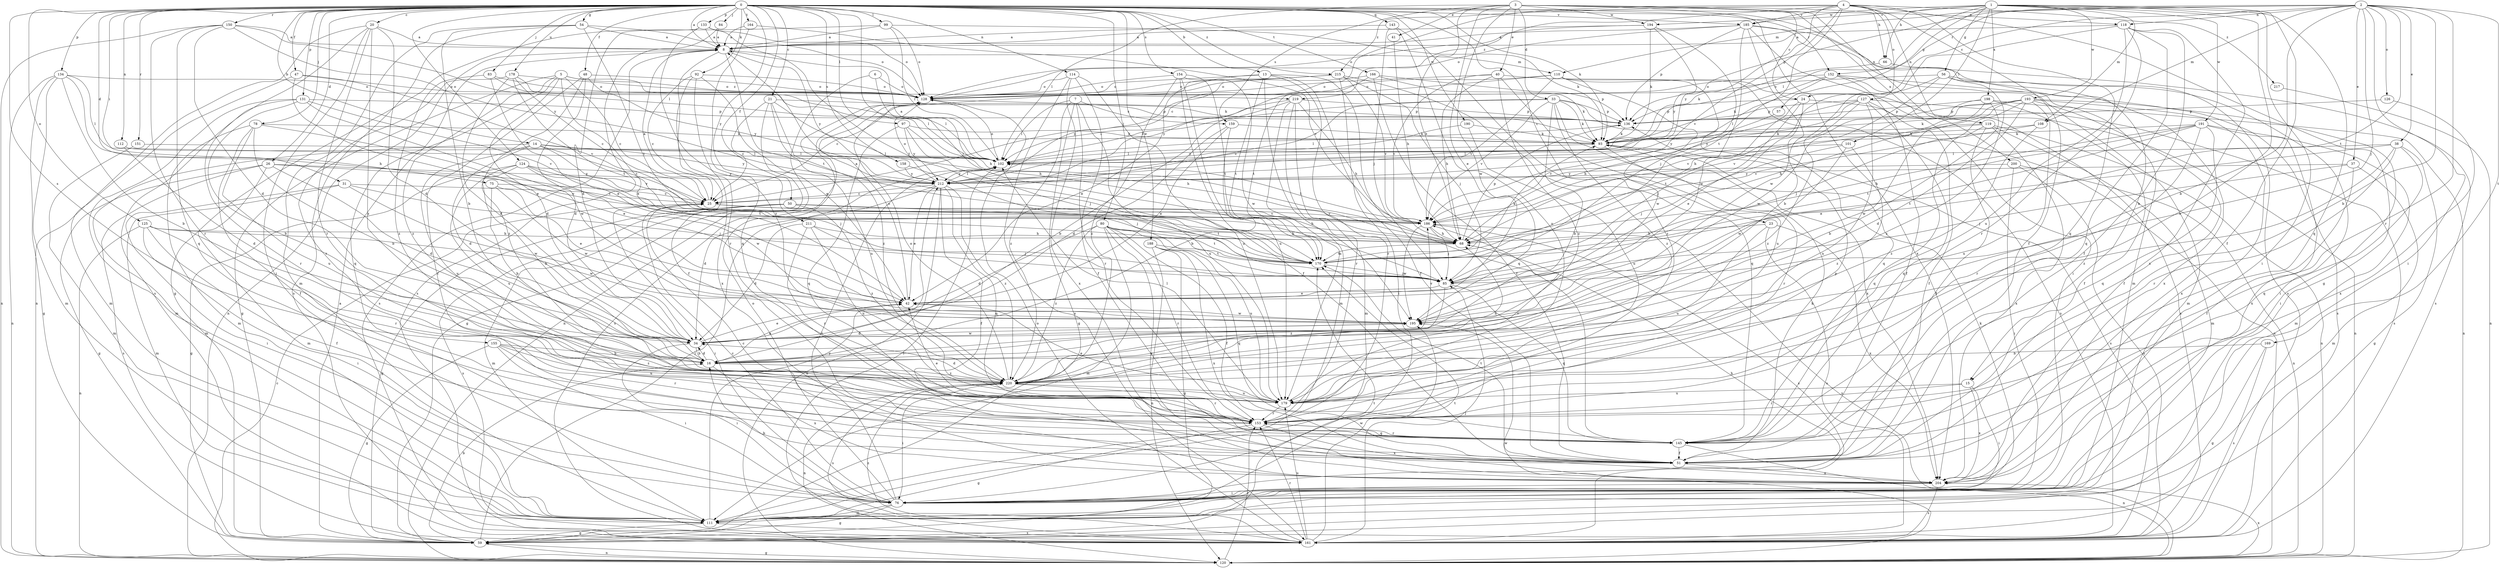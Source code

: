 strict digraph  {
0;
1;
2;
3;
4;
5;
6;
7;
8;
13;
14;
15;
16;
20;
21;
23;
24;
25;
26;
31;
33;
34;
37;
38;
40;
41;
42;
47;
48;
50;
51;
54;
56;
57;
59;
66;
68;
75;
76;
78;
80;
83;
84;
85;
92;
93;
97;
99;
101;
102;
108;
110;
111;
112;
114;
118;
119;
120;
124;
125;
126;
127;
128;
131;
133;
134;
136;
143;
145;
150;
151;
152;
153;
154;
155;
158;
159;
161;
164;
166;
169;
170;
178;
179;
185;
186;
188;
190;
191;
193;
194;
195;
198;
200;
204;
211;
212;
215;
217;
219;
220;
0 -> 8  [label=a];
0 -> 13  [label=b];
0 -> 14  [label=b];
0 -> 15  [label=b];
0 -> 20  [label=c];
0 -> 21  [label=c];
0 -> 23  [label=c];
0 -> 26  [label=d];
0 -> 31  [label=d];
0 -> 47  [label=f];
0 -> 48  [label=f];
0 -> 50  [label=f];
0 -> 54  [label=g];
0 -> 75  [label=i];
0 -> 78  [label=j];
0 -> 80  [label=j];
0 -> 83  [label=j];
0 -> 84  [label=j];
0 -> 85  [label=j];
0 -> 92  [label=k];
0 -> 93  [label=k];
0 -> 97  [label=l];
0 -> 99  [label=l];
0 -> 112  [label=n];
0 -> 114  [label=n];
0 -> 118  [label=n];
0 -> 124  [label=o];
0 -> 125  [label=o];
0 -> 131  [label=p];
0 -> 133  [label=p];
0 -> 134  [label=p];
0 -> 143  [label=q];
0 -> 150  [label=r];
0 -> 151  [label=r];
0 -> 152  [label=r];
0 -> 154  [label=s];
0 -> 155  [label=s];
0 -> 158  [label=s];
0 -> 164  [label=t];
0 -> 166  [label=t];
0 -> 178  [label=u];
0 -> 185  [label=v];
0 -> 188  [label=w];
0 -> 190  [label=w];
0 -> 211  [label=y];
0 -> 215  [label=z];
1 -> 51  [label=f];
1 -> 56  [label=g];
1 -> 57  [label=g];
1 -> 66  [label=h];
1 -> 76  [label=i];
1 -> 101  [label=l];
1 -> 102  [label=l];
1 -> 108  [label=m];
1 -> 145  [label=q];
1 -> 179  [label=u];
1 -> 185  [label=v];
1 -> 191  [label=w];
1 -> 193  [label=w];
1 -> 194  [label=w];
1 -> 198  [label=x];
2 -> 15  [label=b];
2 -> 16  [label=b];
2 -> 24  [label=c];
2 -> 37  [label=e];
2 -> 38  [label=e];
2 -> 76  [label=i];
2 -> 85  [label=j];
2 -> 108  [label=m];
2 -> 110  [label=m];
2 -> 118  [label=n];
2 -> 126  [label=o];
2 -> 136  [label=p];
2 -> 152  [label=r];
2 -> 153  [label=r];
2 -> 169  [label=t];
2 -> 170  [label=t];
3 -> 24  [label=c];
3 -> 33  [label=d];
3 -> 40  [label=e];
3 -> 41  [label=e];
3 -> 42  [label=e];
3 -> 66  [label=h];
3 -> 68  [label=h];
3 -> 102  [label=l];
3 -> 119  [label=n];
3 -> 159  [label=s];
3 -> 194  [label=w];
3 -> 195  [label=w];
3 -> 200  [label=x];
3 -> 204  [label=x];
4 -> 25  [label=c];
4 -> 51  [label=f];
4 -> 59  [label=g];
4 -> 119  [label=n];
4 -> 127  [label=o];
4 -> 145  [label=q];
4 -> 170  [label=t];
4 -> 185  [label=v];
4 -> 186  [label=v];
4 -> 212  [label=y];
4 -> 215  [label=z];
4 -> 217  [label=z];
4 -> 219  [label=z];
5 -> 25  [label=c];
5 -> 34  [label=d];
5 -> 42  [label=e];
5 -> 59  [label=g];
5 -> 93  [label=k];
5 -> 145  [label=q];
5 -> 219  [label=z];
5 -> 220  [label=z];
6 -> 68  [label=h];
6 -> 120  [label=n];
6 -> 128  [label=o];
7 -> 59  [label=g];
7 -> 102  [label=l];
7 -> 153  [label=r];
7 -> 159  [label=s];
7 -> 179  [label=u];
7 -> 220  [label=z];
8 -> 110  [label=m];
8 -> 120  [label=n];
8 -> 153  [label=r];
8 -> 161  [label=s];
8 -> 170  [label=t];
8 -> 212  [label=y];
13 -> 42  [label=e];
13 -> 51  [label=f];
13 -> 111  [label=m];
13 -> 128  [label=o];
13 -> 145  [label=q];
13 -> 153  [label=r];
13 -> 170  [label=t];
14 -> 25  [label=c];
14 -> 34  [label=d];
14 -> 102  [label=l];
14 -> 111  [label=m];
14 -> 179  [label=u];
14 -> 186  [label=v];
14 -> 212  [label=y];
15 -> 76  [label=i];
15 -> 153  [label=r];
15 -> 179  [label=u];
15 -> 204  [label=x];
16 -> 34  [label=d];
16 -> 42  [label=e];
16 -> 204  [label=x];
16 -> 220  [label=z];
20 -> 8  [label=a];
20 -> 34  [label=d];
20 -> 76  [label=i];
20 -> 120  [label=n];
20 -> 153  [label=r];
20 -> 161  [label=s];
20 -> 220  [label=z];
21 -> 25  [label=c];
21 -> 59  [label=g];
21 -> 68  [label=h];
21 -> 136  [label=p];
21 -> 179  [label=u];
21 -> 220  [label=z];
23 -> 68  [label=h];
23 -> 161  [label=s];
23 -> 179  [label=u];
23 -> 204  [label=x];
24 -> 42  [label=e];
24 -> 85  [label=j];
24 -> 120  [label=n];
24 -> 136  [label=p];
24 -> 170  [label=t];
25 -> 8  [label=a];
25 -> 68  [label=h];
25 -> 76  [label=i];
25 -> 186  [label=v];
26 -> 34  [label=d];
26 -> 59  [label=g];
26 -> 111  [label=m];
26 -> 161  [label=s];
26 -> 186  [label=v];
26 -> 212  [label=y];
31 -> 25  [label=c];
31 -> 76  [label=i];
31 -> 85  [label=j];
31 -> 111  [label=m];
31 -> 195  [label=w];
33 -> 16  [label=b];
33 -> 25  [label=c];
33 -> 93  [label=k];
33 -> 102  [label=l];
33 -> 120  [label=n];
33 -> 136  [label=p];
33 -> 186  [label=v];
33 -> 204  [label=x];
33 -> 220  [label=z];
34 -> 16  [label=b];
34 -> 42  [label=e];
34 -> 76  [label=i];
34 -> 186  [label=v];
34 -> 195  [label=w];
37 -> 51  [label=f];
37 -> 85  [label=j];
37 -> 111  [label=m];
37 -> 212  [label=y];
38 -> 59  [label=g];
38 -> 102  [label=l];
38 -> 145  [label=q];
38 -> 153  [label=r];
38 -> 170  [label=t];
38 -> 220  [label=z];
40 -> 68  [label=h];
40 -> 128  [label=o];
40 -> 161  [label=s];
40 -> 179  [label=u];
40 -> 186  [label=v];
40 -> 220  [label=z];
41 -> 68  [label=h];
42 -> 128  [label=o];
42 -> 195  [label=w];
47 -> 42  [label=e];
47 -> 111  [label=m];
47 -> 128  [label=o];
47 -> 186  [label=v];
48 -> 34  [label=d];
48 -> 51  [label=f];
48 -> 128  [label=o];
48 -> 212  [label=y];
48 -> 220  [label=z];
50 -> 59  [label=g];
50 -> 111  [label=m];
50 -> 161  [label=s];
50 -> 170  [label=t];
50 -> 186  [label=v];
50 -> 220  [label=z];
51 -> 93  [label=k];
51 -> 170  [label=t];
51 -> 204  [label=x];
54 -> 8  [label=a];
54 -> 16  [label=b];
54 -> 111  [label=m];
54 -> 128  [label=o];
54 -> 161  [label=s];
54 -> 170  [label=t];
56 -> 68  [label=h];
56 -> 76  [label=i];
56 -> 128  [label=o];
56 -> 195  [label=w];
56 -> 204  [label=x];
56 -> 220  [label=z];
57 -> 212  [label=y];
59 -> 8  [label=a];
59 -> 16  [label=b];
59 -> 102  [label=l];
59 -> 120  [label=n];
59 -> 170  [label=t];
66 -> 93  [label=k];
66 -> 161  [label=s];
68 -> 136  [label=p];
68 -> 170  [label=t];
75 -> 16  [label=b];
75 -> 25  [label=c];
75 -> 42  [label=e];
75 -> 195  [label=w];
76 -> 16  [label=b];
76 -> 25  [label=c];
76 -> 59  [label=g];
76 -> 68  [label=h];
76 -> 93  [label=k];
76 -> 102  [label=l];
76 -> 111  [label=m];
76 -> 128  [label=o];
78 -> 16  [label=b];
78 -> 42  [label=e];
78 -> 51  [label=f];
78 -> 93  [label=k];
78 -> 111  [label=m];
78 -> 179  [label=u];
80 -> 34  [label=d];
80 -> 51  [label=f];
80 -> 68  [label=h];
80 -> 111  [label=m];
80 -> 153  [label=r];
80 -> 170  [label=t];
80 -> 179  [label=u];
80 -> 204  [label=x];
80 -> 220  [label=z];
83 -> 42  [label=e];
83 -> 102  [label=l];
83 -> 128  [label=o];
83 -> 220  [label=z];
84 -> 8  [label=a];
84 -> 161  [label=s];
85 -> 42  [label=e];
85 -> 145  [label=q];
85 -> 220  [label=z];
92 -> 25  [label=c];
92 -> 42  [label=e];
92 -> 51  [label=f];
92 -> 128  [label=o];
92 -> 204  [label=x];
93 -> 102  [label=l];
93 -> 153  [label=r];
93 -> 161  [label=s];
97 -> 68  [label=h];
97 -> 85  [label=j];
97 -> 93  [label=k];
97 -> 145  [label=q];
97 -> 212  [label=y];
99 -> 8  [label=a];
99 -> 59  [label=g];
99 -> 93  [label=k];
99 -> 102  [label=l];
99 -> 128  [label=o];
101 -> 85  [label=j];
101 -> 102  [label=l];
101 -> 195  [label=w];
101 -> 220  [label=z];
102 -> 8  [label=a];
102 -> 128  [label=o];
102 -> 212  [label=y];
108 -> 93  [label=k];
108 -> 186  [label=v];
108 -> 220  [label=z];
110 -> 128  [label=o];
110 -> 145  [label=q];
110 -> 161  [label=s];
110 -> 186  [label=v];
110 -> 195  [label=w];
110 -> 212  [label=y];
111 -> 59  [label=g];
111 -> 161  [label=s];
111 -> 195  [label=w];
111 -> 212  [label=y];
112 -> 34  [label=d];
112 -> 102  [label=l];
114 -> 51  [label=f];
114 -> 128  [label=o];
114 -> 161  [label=s];
114 -> 179  [label=u];
114 -> 204  [label=x];
118 -> 8  [label=a];
118 -> 51  [label=f];
118 -> 145  [label=q];
118 -> 153  [label=r];
118 -> 179  [label=u];
118 -> 195  [label=w];
118 -> 204  [label=x];
119 -> 51  [label=f];
119 -> 93  [label=k];
119 -> 111  [label=m];
119 -> 120  [label=n];
119 -> 145  [label=q];
119 -> 186  [label=v];
119 -> 204  [label=x];
120 -> 25  [label=c];
120 -> 59  [label=g];
120 -> 153  [label=r];
120 -> 186  [label=v];
120 -> 195  [label=w];
120 -> 204  [label=x];
124 -> 16  [label=b];
124 -> 59  [label=g];
124 -> 85  [label=j];
124 -> 170  [label=t];
124 -> 179  [label=u];
124 -> 195  [label=w];
124 -> 212  [label=y];
125 -> 51  [label=f];
125 -> 68  [label=h];
125 -> 76  [label=i];
125 -> 120  [label=n];
125 -> 153  [label=r];
125 -> 195  [label=w];
126 -> 136  [label=p];
126 -> 204  [label=x];
127 -> 51  [label=f];
127 -> 68  [label=h];
127 -> 136  [label=p];
127 -> 145  [label=q];
127 -> 161  [label=s];
127 -> 179  [label=u];
127 -> 212  [label=y];
127 -> 220  [label=z];
128 -> 136  [label=p];
128 -> 161  [label=s];
131 -> 16  [label=b];
131 -> 111  [label=m];
131 -> 136  [label=p];
131 -> 153  [label=r];
131 -> 186  [label=v];
131 -> 195  [label=w];
133 -> 8  [label=a];
133 -> 34  [label=d];
133 -> 128  [label=o];
133 -> 170  [label=t];
133 -> 220  [label=z];
134 -> 16  [label=b];
134 -> 59  [label=g];
134 -> 68  [label=h];
134 -> 102  [label=l];
134 -> 111  [label=m];
134 -> 120  [label=n];
134 -> 128  [label=o];
136 -> 93  [label=k];
136 -> 102  [label=l];
143 -> 8  [label=a];
143 -> 85  [label=j];
143 -> 153  [label=r];
143 -> 179  [label=u];
145 -> 51  [label=f];
145 -> 120  [label=n];
145 -> 153  [label=r];
150 -> 8  [label=a];
150 -> 34  [label=d];
150 -> 102  [label=l];
150 -> 120  [label=n];
150 -> 145  [label=q];
150 -> 153  [label=r];
150 -> 212  [label=y];
151 -> 102  [label=l];
151 -> 111  [label=m];
152 -> 51  [label=f];
152 -> 93  [label=k];
152 -> 102  [label=l];
152 -> 111  [label=m];
152 -> 128  [label=o];
152 -> 161  [label=s];
153 -> 42  [label=e];
153 -> 59  [label=g];
153 -> 136  [label=p];
153 -> 145  [label=q];
153 -> 204  [label=x];
154 -> 51  [label=f];
154 -> 128  [label=o];
154 -> 170  [label=t];
154 -> 179  [label=u];
154 -> 195  [label=w];
154 -> 220  [label=z];
155 -> 16  [label=b];
155 -> 59  [label=g];
155 -> 76  [label=i];
155 -> 153  [label=r];
155 -> 179  [label=u];
155 -> 220  [label=z];
158 -> 85  [label=j];
158 -> 212  [label=y];
159 -> 16  [label=b];
159 -> 34  [label=d];
159 -> 42  [label=e];
159 -> 93  [label=k];
161 -> 85  [label=j];
161 -> 102  [label=l];
161 -> 128  [label=o];
161 -> 153  [label=r];
161 -> 170  [label=t];
161 -> 179  [label=u];
161 -> 220  [label=z];
164 -> 8  [label=a];
164 -> 145  [label=q];
164 -> 186  [label=v];
166 -> 51  [label=f];
166 -> 93  [label=k];
166 -> 128  [label=o];
166 -> 136  [label=p];
166 -> 170  [label=t];
169 -> 16  [label=b];
169 -> 59  [label=g];
169 -> 161  [label=s];
170 -> 8  [label=a];
170 -> 85  [label=j];
170 -> 93  [label=k];
178 -> 25  [label=c];
178 -> 34  [label=d];
178 -> 102  [label=l];
178 -> 128  [label=o];
178 -> 153  [label=r];
178 -> 170  [label=t];
179 -> 42  [label=e];
179 -> 102  [label=l];
179 -> 153  [label=r];
179 -> 186  [label=v];
185 -> 8  [label=a];
185 -> 16  [label=b];
185 -> 76  [label=i];
185 -> 111  [label=m];
185 -> 128  [label=o];
185 -> 136  [label=p];
185 -> 161  [label=s];
185 -> 195  [label=w];
186 -> 68  [label=h];
186 -> 85  [label=j];
186 -> 102  [label=l];
186 -> 161  [label=s];
186 -> 195  [label=w];
188 -> 59  [label=g];
188 -> 120  [label=n];
188 -> 145  [label=q];
188 -> 170  [label=t];
188 -> 204  [label=x];
190 -> 93  [label=k];
190 -> 179  [label=u];
190 -> 212  [label=y];
191 -> 42  [label=e];
191 -> 68  [label=h];
191 -> 93  [label=k];
191 -> 111  [label=m];
191 -> 145  [label=q];
191 -> 153  [label=r];
191 -> 170  [label=t];
191 -> 204  [label=x];
193 -> 34  [label=d];
193 -> 51  [label=f];
193 -> 68  [label=h];
193 -> 76  [label=i];
193 -> 85  [label=j];
193 -> 93  [label=k];
193 -> 136  [label=p];
193 -> 179  [label=u];
193 -> 186  [label=v];
193 -> 204  [label=x];
194 -> 8  [label=a];
194 -> 85  [label=j];
194 -> 93  [label=k];
194 -> 128  [label=o];
194 -> 212  [label=y];
195 -> 34  [label=d];
198 -> 16  [label=b];
198 -> 51  [label=f];
198 -> 120  [label=n];
198 -> 136  [label=p];
198 -> 186  [label=v];
198 -> 195  [label=w];
200 -> 76  [label=i];
200 -> 120  [label=n];
200 -> 161  [label=s];
200 -> 212  [label=y];
204 -> 25  [label=c];
204 -> 76  [label=i];
204 -> 161  [label=s];
211 -> 34  [label=d];
211 -> 68  [label=h];
211 -> 85  [label=j];
211 -> 153  [label=r];
211 -> 179  [label=u];
212 -> 25  [label=c];
212 -> 34  [label=d];
212 -> 42  [label=e];
212 -> 51  [label=f];
212 -> 102  [label=l];
212 -> 120  [label=n];
212 -> 128  [label=o];
212 -> 145  [label=q];
212 -> 220  [label=z];
215 -> 25  [label=c];
215 -> 76  [label=i];
215 -> 85  [label=j];
215 -> 128  [label=o];
215 -> 145  [label=q];
215 -> 186  [label=v];
215 -> 212  [label=y];
217 -> 120  [label=n];
219 -> 16  [label=b];
219 -> 68  [label=h];
219 -> 102  [label=l];
219 -> 111  [label=m];
219 -> 136  [label=p];
219 -> 153  [label=r];
219 -> 179  [label=u];
220 -> 34  [label=d];
220 -> 68  [label=h];
220 -> 76  [label=i];
220 -> 120  [label=n];
220 -> 128  [label=o];
220 -> 153  [label=r];
220 -> 161  [label=s];
220 -> 179  [label=u];
}
